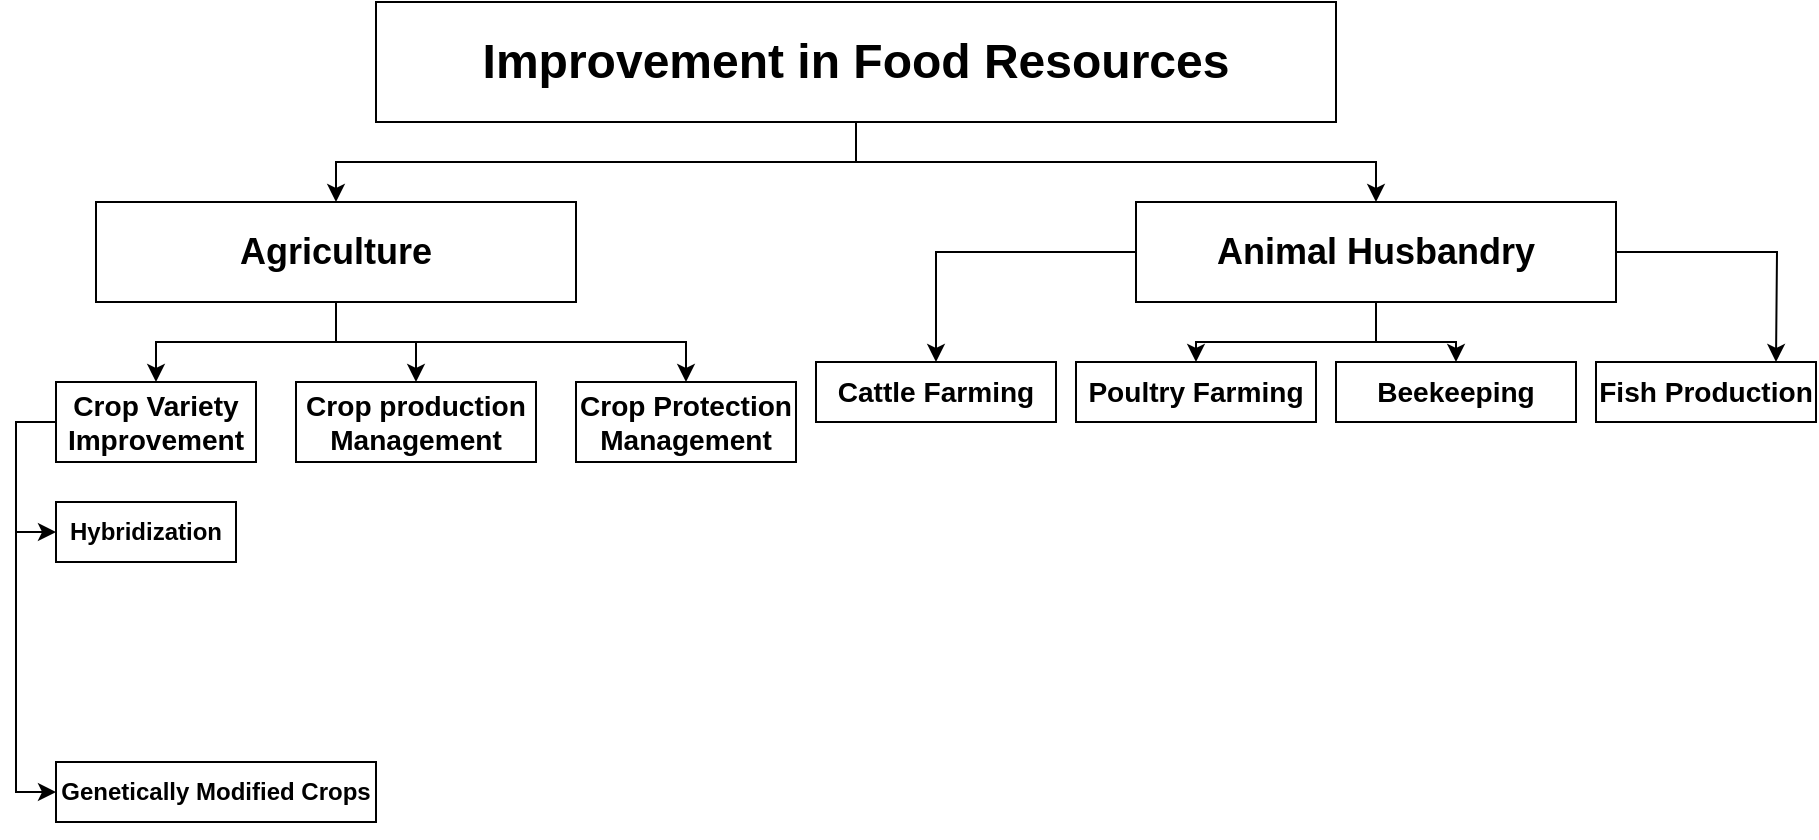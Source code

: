 <mxfile version="14.6.10" type="github"><diagram id="lKoHrc5MSymKsgjGN5dv" name="Page-1"><mxGraphModel dx="1718" dy="450" grid="1" gridSize="10" guides="1" tooltips="1" connect="1" arrows="1" fold="1" page="1" pageScale="1" pageWidth="850" pageHeight="1100" math="0" shadow="0"><root><mxCell id="0"/><mxCell id="1" parent="0"/><mxCell id="k62wVjFiB16d4o9aMP6C-8" style="edgeStyle=orthogonalEdgeStyle;rounded=0;orthogonalLoop=1;jettySize=auto;html=1;entryX=0.5;entryY=0;entryDx=0;entryDy=0;" edge="1" parent="1" source="k62wVjFiB16d4o9aMP6C-5" target="k62wVjFiB16d4o9aMP6C-6"><mxGeometry relative="1" as="geometry"/></mxCell><mxCell id="k62wVjFiB16d4o9aMP6C-9" style="edgeStyle=orthogonalEdgeStyle;rounded=0;orthogonalLoop=1;jettySize=auto;html=1;entryX=0.5;entryY=0;entryDx=0;entryDy=0;" edge="1" parent="1" source="k62wVjFiB16d4o9aMP6C-5" target="k62wVjFiB16d4o9aMP6C-7"><mxGeometry relative="1" as="geometry"/></mxCell><mxCell id="k62wVjFiB16d4o9aMP6C-5" value="&lt;h1&gt;Improvement in Food Resources&lt;/h1&gt;" style="rounded=0;whiteSpace=wrap;html=1;" vertex="1" parent="1"><mxGeometry x="180" y="40" width="480" height="60" as="geometry"/></mxCell><mxCell id="k62wVjFiB16d4o9aMP6C-13" style="edgeStyle=orthogonalEdgeStyle;rounded=0;orthogonalLoop=1;jettySize=auto;html=1;exitX=0.5;exitY=1;exitDx=0;exitDy=0;" edge="1" parent="1" source="k62wVjFiB16d4o9aMP6C-6" target="k62wVjFiB16d4o9aMP6C-10"><mxGeometry relative="1" as="geometry"/></mxCell><mxCell id="k62wVjFiB16d4o9aMP6C-14" style="edgeStyle=orthogonalEdgeStyle;rounded=0;orthogonalLoop=1;jettySize=auto;html=1;entryX=0.5;entryY=0;entryDx=0;entryDy=0;" edge="1" parent="1" source="k62wVjFiB16d4o9aMP6C-6" target="k62wVjFiB16d4o9aMP6C-12"><mxGeometry relative="1" as="geometry"/></mxCell><mxCell id="k62wVjFiB16d4o9aMP6C-15" style="edgeStyle=orthogonalEdgeStyle;rounded=0;orthogonalLoop=1;jettySize=auto;html=1;entryX=0.5;entryY=0;entryDx=0;entryDy=0;" edge="1" parent="1" source="k62wVjFiB16d4o9aMP6C-6" target="k62wVjFiB16d4o9aMP6C-11"><mxGeometry relative="1" as="geometry"/></mxCell><mxCell id="k62wVjFiB16d4o9aMP6C-6" value="&lt;h2&gt;Agriculture&lt;/h2&gt;" style="rounded=0;whiteSpace=wrap;html=1;" vertex="1" parent="1"><mxGeometry x="40" y="140" width="240" height="50" as="geometry"/></mxCell><mxCell id="k62wVjFiB16d4o9aMP6C-20" style="edgeStyle=orthogonalEdgeStyle;rounded=0;orthogonalLoop=1;jettySize=auto;html=1;entryX=0.5;entryY=0;entryDx=0;entryDy=0;" edge="1" parent="1" source="k62wVjFiB16d4o9aMP6C-7" target="k62wVjFiB16d4o9aMP6C-16"><mxGeometry relative="1" as="geometry"/></mxCell><mxCell id="k62wVjFiB16d4o9aMP6C-21" style="edgeStyle=orthogonalEdgeStyle;rounded=0;orthogonalLoop=1;jettySize=auto;html=1;entryX=0.5;entryY=0;entryDx=0;entryDy=0;" edge="1" parent="1" source="k62wVjFiB16d4o9aMP6C-7" target="k62wVjFiB16d4o9aMP6C-17"><mxGeometry relative="1" as="geometry"/></mxCell><mxCell id="k62wVjFiB16d4o9aMP6C-22" style="edgeStyle=orthogonalEdgeStyle;rounded=0;orthogonalLoop=1;jettySize=auto;html=1;entryX=0.5;entryY=0;entryDx=0;entryDy=0;" edge="1" parent="1" source="k62wVjFiB16d4o9aMP6C-7" target="k62wVjFiB16d4o9aMP6C-18"><mxGeometry relative="1" as="geometry"/></mxCell><mxCell id="k62wVjFiB16d4o9aMP6C-7" value="&lt;h2&gt;Animal Husbandry&lt;/h2&gt;" style="rounded=0;whiteSpace=wrap;html=1;" vertex="1" parent="1"><mxGeometry x="560" y="140" width="240" height="50" as="geometry"/></mxCell><mxCell id="k62wVjFiB16d4o9aMP6C-28" style="edgeStyle=orthogonalEdgeStyle;rounded=0;orthogonalLoop=1;jettySize=auto;html=1;exitX=0;exitY=0.5;exitDx=0;exitDy=0;entryX=0;entryY=0.5;entryDx=0;entryDy=0;" edge="1" parent="1" source="k62wVjFiB16d4o9aMP6C-10" target="k62wVjFiB16d4o9aMP6C-26"><mxGeometry relative="1" as="geometry"/></mxCell><mxCell id="k62wVjFiB16d4o9aMP6C-29" style="edgeStyle=orthogonalEdgeStyle;rounded=0;orthogonalLoop=1;jettySize=auto;html=1;exitX=0;exitY=0.5;exitDx=0;exitDy=0;entryX=0;entryY=0.5;entryDx=0;entryDy=0;" edge="1" parent="1" source="k62wVjFiB16d4o9aMP6C-10" target="k62wVjFiB16d4o9aMP6C-27"><mxGeometry relative="1" as="geometry"/></mxCell><mxCell id="k62wVjFiB16d4o9aMP6C-10" value="&lt;h3&gt;Crop Variety Improvement&lt;/h3&gt;" style="rounded=0;whiteSpace=wrap;html=1;" vertex="1" parent="1"><mxGeometry x="20" y="230" width="100" height="40" as="geometry"/></mxCell><mxCell id="k62wVjFiB16d4o9aMP6C-11" value="&lt;h3&gt;Crop production Management&lt;/h3&gt;" style="rounded=0;whiteSpace=wrap;html=1;" vertex="1" parent="1"><mxGeometry x="140" y="230" width="120" height="40" as="geometry"/></mxCell><mxCell id="k62wVjFiB16d4o9aMP6C-12" value="&lt;h3&gt;Crop Protection Management&lt;/h3&gt;" style="rounded=0;whiteSpace=wrap;html=1;" vertex="1" parent="1"><mxGeometry x="280" y="230" width="110" height="40" as="geometry"/></mxCell><mxCell id="k62wVjFiB16d4o9aMP6C-16" value="&lt;h3&gt;Cattle Farming&lt;/h3&gt;" style="rounded=0;whiteSpace=wrap;html=1;" vertex="1" parent="1"><mxGeometry x="400" y="220" width="120" height="30" as="geometry"/></mxCell><mxCell id="k62wVjFiB16d4o9aMP6C-17" value="&lt;h3&gt;Poultry Farming&lt;/h3&gt;" style="rounded=0;whiteSpace=wrap;html=1;" vertex="1" parent="1"><mxGeometry x="530" y="220" width="120" height="30" as="geometry"/></mxCell><mxCell id="k62wVjFiB16d4o9aMP6C-18" value="&lt;h3&gt;Beekeeping&lt;/h3&gt;" style="rounded=0;whiteSpace=wrap;html=1;" vertex="1" parent="1"><mxGeometry x="660" y="220" width="120" height="30" as="geometry"/></mxCell><mxCell id="k62wVjFiB16d4o9aMP6C-19" value="&lt;h3&gt;Fish Production&lt;/h3&gt;" style="rounded=0;whiteSpace=wrap;html=1;" vertex="1" parent="1"><mxGeometry x="790" y="220" width="110" height="30" as="geometry"/></mxCell><mxCell id="k62wVjFiB16d4o9aMP6C-25" style="edgeStyle=orthogonalEdgeStyle;rounded=0;orthogonalLoop=1;jettySize=auto;html=1;entryX=0.5;entryY=0;entryDx=0;entryDy=0;exitX=1;exitY=0.5;exitDx=0;exitDy=0;" edge="1" parent="1" source="k62wVjFiB16d4o9aMP6C-7"><mxGeometry relative="1" as="geometry"><mxPoint x="980" y="165" as="sourcePoint"/><mxPoint x="880" y="220" as="targetPoint"/></mxGeometry></mxCell><mxCell id="k62wVjFiB16d4o9aMP6C-26" value="&lt;h4&gt;Hybridization&lt;/h4&gt;" style="rounded=0;whiteSpace=wrap;html=1;" vertex="1" parent="1"><mxGeometry x="20" y="290" width="90" height="30" as="geometry"/></mxCell><mxCell id="k62wVjFiB16d4o9aMP6C-27" value="&lt;h4&gt;Genetically Modified Crops&lt;/h4&gt;" style="rounded=0;whiteSpace=wrap;html=1;" vertex="1" parent="1"><mxGeometry x="20" y="420" width="160" height="30" as="geometry"/></mxCell></root></mxGraphModel></diagram></mxfile>
